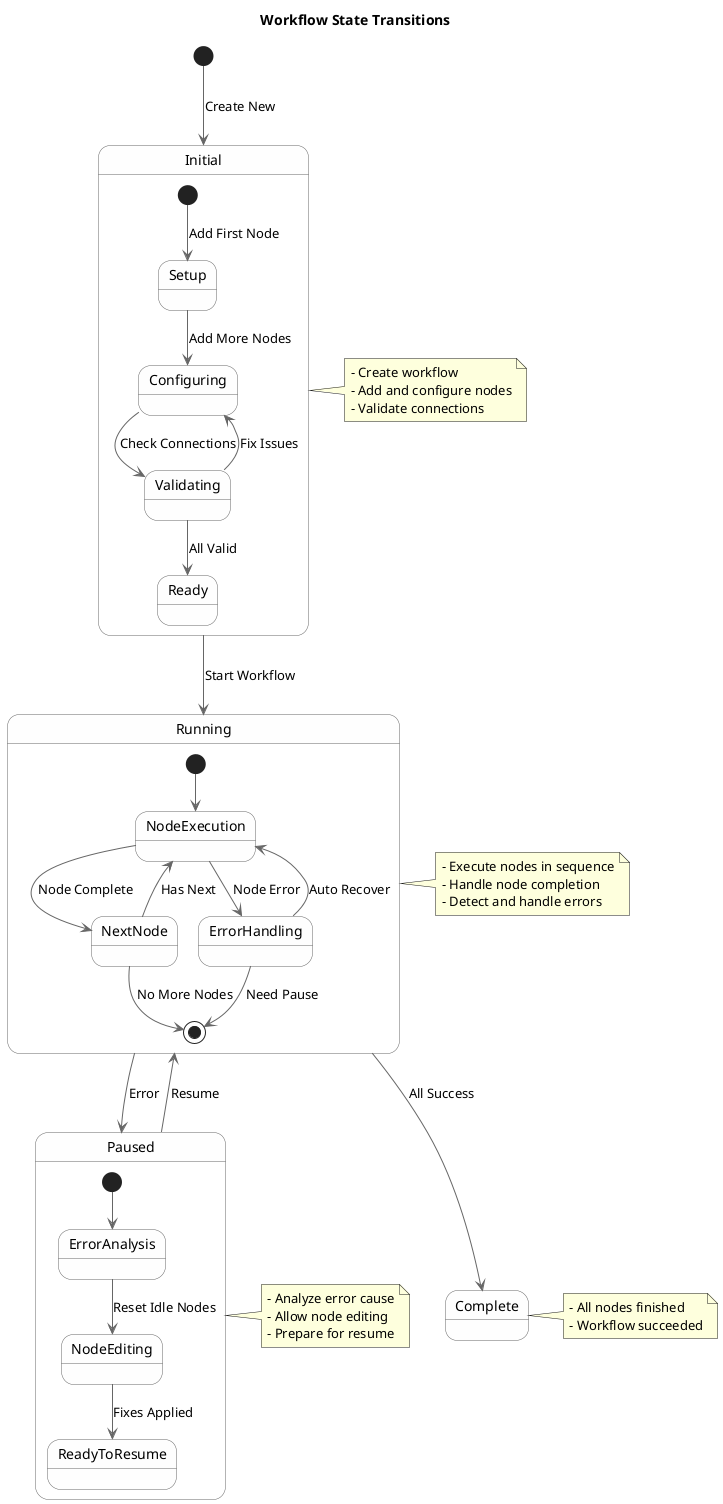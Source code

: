 @startuml Workflow State Transitions

' Styling
skinparam StateBackgroundColor #FEFEFE
skinparam StateBorderColor #666666
skinparam ArrowColor #666666
skinparam StateStartColor #445566
skinparam StateEndColor #445566

' Title
title Workflow State Transitions

' States
[*] --> Initial : Create New

state Initial {
    [*] --> Setup : Add First Node
    Setup --> Configuring : Add More Nodes
    Configuring --> Validating : Check Connections
    Validating --> Ready : All Valid
    Validating --> Configuring : Fix Issues
}

Initial --> Running : Start Workflow

state Running {
    [*] --> NodeExecution
    NodeExecution --> NextNode : Node Complete
    NextNode --> NodeExecution : Has Next
    NextNode --> [*] : No More Nodes
    NodeExecution --> ErrorHandling : Node Error
    ErrorHandling --> NodeExecution : Auto Recover
    ErrorHandling --> [*] : Need Pause
}

Running --> Complete : All Success
Running --> Paused : Error

state Paused {
    [*] --> ErrorAnalysis
    ErrorAnalysis --> NodeEditing : Reset Idle Nodes
    NodeEditing --> ReadyToResume : Fixes Applied
}

Paused --> Running : Resume

' Notes
note right of Initial
  - Create workflow
  - Add and configure nodes
  - Validate connections
end note

note right of Running
  - Execute nodes in sequence
  - Handle node completion
  - Detect and handle errors
end note

note right of Paused
  - Analyze error cause
  - Allow node editing
  - Prepare for resume
end note

note right of Complete
  - All nodes finished
  - Workflow succeeded
end note

@enduml
